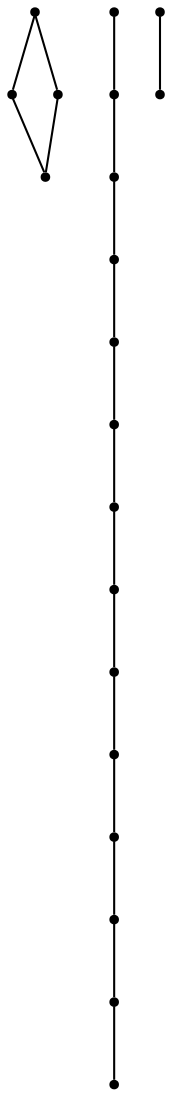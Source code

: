 graph {
  node [shape=point,comment="{\"directed\":false,\"doi\":\"10.1007/978-3-030-35802-0_3\",\"figure\":\"3 (6)\"}"]

  v0 [pos="907.1309852728391,2241.398894335579"]
  v1 [pos="907.1309852728391,2073.2407487636838"]
  v2 [pos="893.1141585654814,2157.31988513727"]
  v3 [pos="935.1541783928433,2157.31988513727"]
  v4 [pos="893.1141585654814,2227.38850279607"]
  v5 [pos="879.1015286936918,2087.2554642626023"]
  v6 [pos="879.1015286936918,2213.3739144724277"]
  v7 [pos="809.0330697018658,2213.3739144724277"]
  v8 [pos="865.0878496130101,2101.2699254109675"]
  v9 [pos="795.0214254505504,2101.2699254109675"]
  v10 [pos="865.0878496130101,2157.3198851372695"]
  v11 [pos="837.0625421781176,2185.34489679424"]
  v12 [pos="837.0625421781176,2129.2950324493954"]
  v13 [pos="809.0330697018658,2157.31988513727"]
  v14 [pos="795.0214254505505,2227.38850279607"]
  v15 [pos="781.0077463698688,2087.2554642626023"]
  v16 [pos="781.0077463698689,2157.31988513727"]
  v17 [pos="766.9971990187588,2073.2407487636838"]
  v18 [pos="766.9971990187588,2241.398894335579"]
  v19 [pos="738.9677265425071,2157.3198851372695"]

  v0 -- v1 [id="-1",pos="907.1309852728391,2241.398894335579 907.1309852728391,2073.2407487636838 907.1309852728391,2073.2407487636838 907.1309852728391,2073.2407487636838"]
  v19 -- v16 [id="-2",pos="738.9677265425071,2157.3198851372695 781.0077463698689,2157.31988513727 781.0077463698689,2157.31988513727 781.0077463698689,2157.31988513727"]
  v18 -- v0 [id="-3",pos="766.9971990187588,2241.398894335579 907.1309852728391,2241.398894335579 907.1309852728391,2241.398894335579 907.1309852728391,2241.398894335579"]
  v18 -- v17 [id="-4",pos="766.9971990187588,2241.398894335579 766.9971990187588,2073.2407487636838 766.9971990187588,2073.2407487636838 766.9971990187588,2073.2407487636838"]
  v17 -- v1 [id="-5",pos="766.9971990187588,2073.2407487636838 907.1309852728391,2073.2407487636838 907.1309852728391,2073.2407487636838 907.1309852728391,2073.2407487636838"]
  v2 -- v3 [id="-6",pos="893.1141585654814,2157.31988513727 935.1541783928433,2157.31988513727 935.1541783928433,2157.31988513727 935.1541783928433,2157.31988513727"]
  v4 -- v2 [id="-7",pos="893.1141585654814,2227.38850279607 893.1141585654814,2157.31988513727 893.1141585654814,2157.31988513727 893.1141585654814,2157.31988513727"]
  v5 -- v6 [id="-8",pos="879.1015286936918,2087.2554642626023 879.1015286936918,2213.3739144724277 879.1015286936918,2213.3739144724277 879.1015286936918,2213.3739144724277"]
  v6 -- v7 [id="-9",pos="879.1015286936918,2213.3739144724277 809.0330697018658,2213.3739144724277 809.0330697018658,2213.3739144724277 809.0330697018658,2213.3739144724277"]
  v8 -- v9 [id="-10",pos="865.0878496130101,2101.2699254109675 795.0214254505504,2101.2699254109675 795.0214254505504,2101.2699254109675 795.0214254505504,2101.2699254109675"]
  v10 -- v8 [id="-11",pos="865.0878496130101,2157.3198851372695 865.0878496130101,2101.2699254109675 865.0878496130101,2101.2699254109675 865.0878496130101,2101.2699254109675"]
  v11 -- v12 [id="-12",pos="837.0625421781176,2185.34489679424 837.0625421781176,2129.2950324493954 837.0625421781176,2129.2950324493954 837.0625421781176,2129.2950324493954"]
  v13 -- v10 [id="-13",pos="809.0330697018658,2157.31988513727 865.0878496130101,2157.3198851372695 865.0878496130101,2157.3198851372695 865.0878496130101,2157.3198851372695"]
  v7 -- v13 [id="-14",pos="809.0330697018658,2213.3739144724277 809.0330697018658,2157.31988513727 809.0330697018658,2157.31988513727 809.0330697018658,2157.31988513727"]
  v16 -- v15 [id="-15",pos="781.0077463698689,2157.31988513727 781.0077463698688,2087.2554642626023 781.0077463698688,2087.2554642626023 781.0077463698688,2087.2554642626023"]
  v15 -- v5 [id="-16",pos="781.0077463698688,2087.2554642626023 879.1015286936918,2087.2554642626023 879.1015286936918,2087.2554642626023 879.1015286936918,2087.2554642626023"]
  v9 -- v14 [id="-17",pos="795.0214254505504,2101.2699254109675 795.0214254505505,2227.38850279607 795.0214254505505,2227.38850279607 795.0214254505505,2227.38850279607"]
  v14 -- v4 [id="-18",pos="795.0214254505505,2227.38850279607 893.1141585654814,2227.38850279607 893.1141585654814,2227.38850279607 893.1141585654814,2227.38850279607"]
}